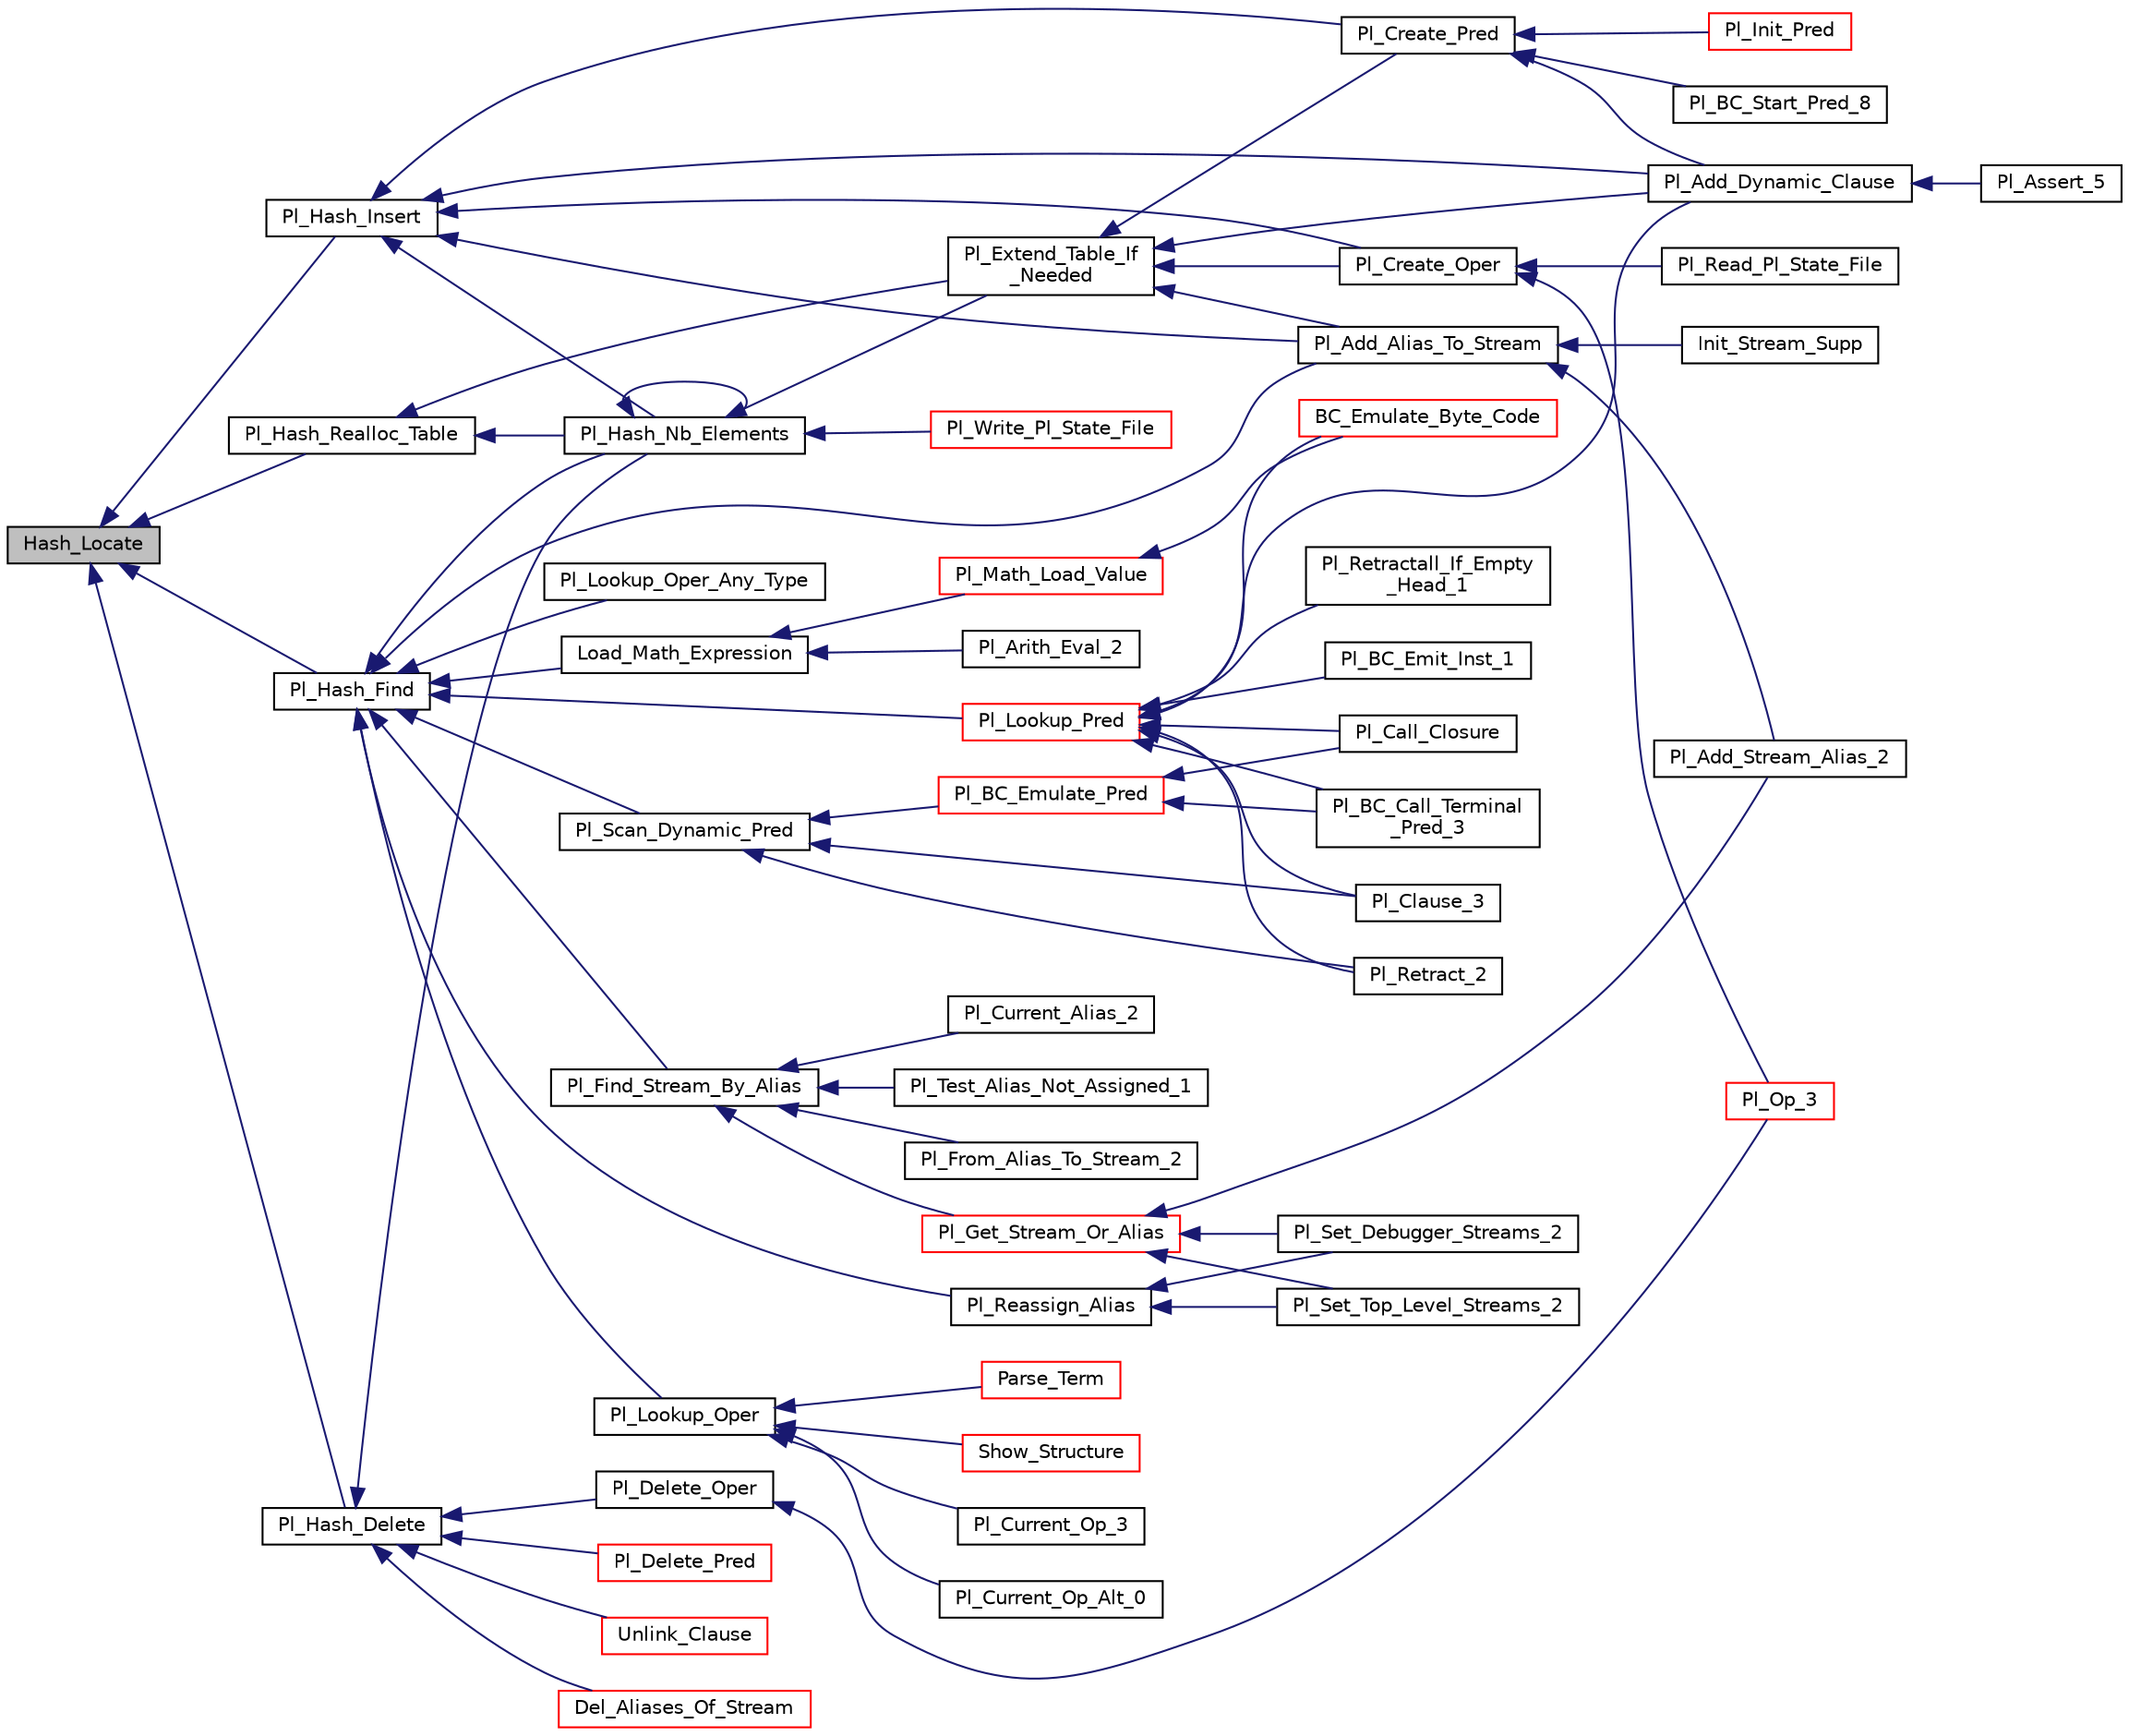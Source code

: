 digraph "Hash_Locate"
{
  edge [fontname="Helvetica",fontsize="10",labelfontname="Helvetica",labelfontsize="10"];
  node [fontname="Helvetica",fontsize="10",shape=record];
  rankdir="LR";
  Node1 [label="Hash_Locate",height=0.2,width=0.4,color="black", fillcolor="grey75", style="filled", fontcolor="black"];
  Node1 -> Node2 [dir="back",color="midnightblue",fontsize="10",style="solid",fontname="Helvetica"];
  Node2 [label="Pl_Hash_Realloc_Table",height=0.2,width=0.4,color="black", fillcolor="white", style="filled",URL="$hash_8h.html#a086befd3e5d6b35e1b44bfec753f78c9"];
  Node2 -> Node3 [dir="back",color="midnightblue",fontsize="10",style="solid",fontname="Helvetica"];
  Node3 [label="Pl_Hash_Nb_Elements",height=0.2,width=0.4,color="black", fillcolor="white", style="filled",URL="$hash_8h.html#a8c963a8a2962687a4f80a908981d3b9a"];
  Node3 -> Node4 [dir="back",color="midnightblue",fontsize="10",style="solid",fontname="Helvetica"];
  Node4 [label="Pl_Write_Pl_State_File",height=0.2,width=0.4,color="red", fillcolor="white", style="filled",URL="$flag__supp_8h.html#aae6ead01f35ccaa6a4c453aeadc1f5ef"];
  Node3 -> Node3 [dir="back",color="midnightblue",fontsize="10",style="solid",fontname="Helvetica"];
  Node3 -> Node5 [dir="back",color="midnightblue",fontsize="10",style="solid",fontname="Helvetica"];
  Node5 [label="Pl_Extend_Table_If\l_Needed",height=0.2,width=0.4,color="black", fillcolor="white", style="filled",URL="$misc_8h.html#a623a56eb127eb18ff99bc4737ebc100b"];
  Node5 -> Node6 [dir="back",color="midnightblue",fontsize="10",style="solid",fontname="Helvetica"];
  Node6 [label="Pl_Add_Dynamic_Clause",height=0.2,width=0.4,color="black", fillcolor="white", style="filled",URL="$dynam__supp_8h.html#ac515f897a0c90f972786f9d16a14ddd5"];
  Node6 -> Node7 [dir="back",color="midnightblue",fontsize="10",style="solid",fontname="Helvetica"];
  Node7 [label="Pl_Assert_5",height=0.2,width=0.4,color="black", fillcolor="white", style="filled",URL="$assert__c_8c.html#a797deea264dcd97e69d345f7f1e189aa"];
  Node5 -> Node8 [dir="back",color="midnightblue",fontsize="10",style="solid",fontname="Helvetica"];
  Node8 [label="Pl_Add_Alias_To_Stream",height=0.2,width=0.4,color="black", fillcolor="white", style="filled",URL="$stream__supp_8h.html#a68baecf1476b95a7cb8890662eb22567"];
  Node8 -> Node9 [dir="back",color="midnightblue",fontsize="10",style="solid",fontname="Helvetica"];
  Node9 [label="Pl_Add_Stream_Alias_2",height=0.2,width=0.4,color="black", fillcolor="white", style="filled",URL="$stream__c_8c.html#ace3c9e531ef6f560a00d1a4bdcb21eb9"];
  Node8 -> Node10 [dir="back",color="midnightblue",fontsize="10",style="solid",fontname="Helvetica"];
  Node10 [label="Init_Stream_Supp",height=0.2,width=0.4,color="black", fillcolor="white", style="filled",URL="$stream__supp_8c.html#a46a2de744d0ab922af4d2edc06e1ac48"];
  Node5 -> Node11 [dir="back",color="midnightblue",fontsize="10",style="solid",fontname="Helvetica"];
  Node11 [label="Pl_Create_Oper",height=0.2,width=0.4,color="black", fillcolor="white", style="filled",URL="$oper_8h.html#aaea6f69a5ed64f5abc47f0abdfe0ee10"];
  Node11 -> Node12 [dir="back",color="midnightblue",fontsize="10",style="solid",fontname="Helvetica"];
  Node12 [label="Pl_Read_Pl_State_File",height=0.2,width=0.4,color="black", fillcolor="white", style="filled",URL="$flag__supp_8h.html#a6fb80438bca5ea3a8626da474b5111bc"];
  Node11 -> Node13 [dir="back",color="midnightblue",fontsize="10",style="solid",fontname="Helvetica"];
  Node13 [label="Pl_Op_3",height=0.2,width=0.4,color="red", fillcolor="white", style="filled",URL="$src__rdr__c_8c.html#ae6dc2db598921d7de3ef556682930cfd"];
  Node5 -> Node14 [dir="back",color="midnightblue",fontsize="10",style="solid",fontname="Helvetica"];
  Node14 [label="Pl_Create_Pred",height=0.2,width=0.4,color="black", fillcolor="white", style="filled",URL="$pred_8h.html#a43f9afc5dcfc6f9c1f8205024c2be46a"];
  Node14 -> Node15 [dir="back",color="midnightblue",fontsize="10",style="solid",fontname="Helvetica"];
  Node15 [label="Pl_BC_Start_Pred_8",height=0.2,width=0.4,color="black", fillcolor="white", style="filled",URL="$bc__supp_8c.html#a78d4c74e8773ebb5cf2245f265114542"];
  Node14 -> Node6 [dir="back",color="midnightblue",fontsize="10",style="solid",fontname="Helvetica"];
  Node14 -> Node16 [dir="back",color="midnightblue",fontsize="10",style="solid",fontname="Helvetica"];
  Node16 [label="Pl_Init_Pred",height=0.2,width=0.4,color="red", fillcolor="white", style="filled",URL="$pred_8h.html#aa0fb875bb38ef710cad2276c7c843dc0"];
  Node2 -> Node5 [dir="back",color="midnightblue",fontsize="10",style="solid",fontname="Helvetica"];
  Node1 -> Node17 [dir="back",color="midnightblue",fontsize="10",style="solid",fontname="Helvetica"];
  Node17 [label="Pl_Hash_Insert",height=0.2,width=0.4,color="black", fillcolor="white", style="filled",URL="$hash_8h.html#a4bd4cb026be9bb68e99fb14a6af20962"];
  Node17 -> Node6 [dir="back",color="midnightblue",fontsize="10",style="solid",fontname="Helvetica"];
  Node17 -> Node8 [dir="back",color="midnightblue",fontsize="10",style="solid",fontname="Helvetica"];
  Node17 -> Node3 [dir="back",color="midnightblue",fontsize="10",style="solid",fontname="Helvetica"];
  Node17 -> Node11 [dir="back",color="midnightblue",fontsize="10",style="solid",fontname="Helvetica"];
  Node17 -> Node14 [dir="back",color="midnightblue",fontsize="10",style="solid",fontname="Helvetica"];
  Node1 -> Node18 [dir="back",color="midnightblue",fontsize="10",style="solid",fontname="Helvetica"];
  Node18 [label="Pl_Hash_Find",height=0.2,width=0.4,color="black", fillcolor="white", style="filled",URL="$hash_8h.html#aec674b585bde3301a8a850dd742cc243"];
  Node18 -> Node19 [dir="back",color="midnightblue",fontsize="10",style="solid",fontname="Helvetica"];
  Node19 [label="Load_Math_Expression",height=0.2,width=0.4,color="black", fillcolor="white", style="filled",URL="$arith__inl__c_8c.html#ab635e5549f50b22eb41abfda2b208901"];
  Node19 -> Node20 [dir="back",color="midnightblue",fontsize="10",style="solid",fontname="Helvetica"];
  Node20 [label="Pl_Math_Load_Value",height=0.2,width=0.4,color="red", fillcolor="white", style="filled",URL="$inl__protos_8h.html#ae20008413055c77b939974ea529d2d54"];
  Node20 -> Node21 [dir="back",color="midnightblue",fontsize="10",style="solid",fontname="Helvetica"];
  Node21 [label="BC_Emulate_Byte_Code",height=0.2,width=0.4,color="red", fillcolor="white", style="filled",URL="$bc__supp_8c.html#a76dfe05d2b8c2759f785c9a9a003b782"];
  Node19 -> Node22 [dir="back",color="midnightblue",fontsize="10",style="solid",fontname="Helvetica"];
  Node22 [label="Pl_Arith_Eval_2",height=0.2,width=0.4,color="black", fillcolor="white", style="filled",URL="$arith__inl__c_8c.html#a9898aae862e01553b754ea9c7b8cb3f4"];
  Node18 -> Node23 [dir="back",color="midnightblue",fontsize="10",style="solid",fontname="Helvetica"];
  Node23 [label="Pl_Scan_Dynamic_Pred",height=0.2,width=0.4,color="black", fillcolor="white", style="filled",URL="$dynam__supp_8h.html#ad7b836ca5b36d7839115b035aa0d1944"];
  Node23 -> Node24 [dir="back",color="midnightblue",fontsize="10",style="solid",fontname="Helvetica"];
  Node24 [label="Pl_Clause_3",height=0.2,width=0.4,color="black", fillcolor="white", style="filled",URL="$assert__c_8c.html#a8515a7d3fed2843f6596cff3dcf0b19a"];
  Node23 -> Node25 [dir="back",color="midnightblue",fontsize="10",style="solid",fontname="Helvetica"];
  Node25 [label="Pl_Retract_2",height=0.2,width=0.4,color="black", fillcolor="white", style="filled",URL="$assert__c_8c.html#a3bb1c6a0ff26397bf50be7d9c49d64a6"];
  Node23 -> Node26 [dir="back",color="midnightblue",fontsize="10",style="solid",fontname="Helvetica"];
  Node26 [label="Pl_BC_Emulate_Pred",height=0.2,width=0.4,color="red", fillcolor="white", style="filled",URL="$bc__supp_8h.html#a8a045e53639fe083b9e018f119e754e4"];
  Node26 -> Node27 [dir="back",color="midnightblue",fontsize="10",style="solid",fontname="Helvetica"];
  Node27 [label="Pl_BC_Call_Terminal\l_Pred_3",height=0.2,width=0.4,color="black", fillcolor="white", style="filled",URL="$bc__supp_8c.html#a972dcf547f043fb0988173c77a2f521f"];
  Node26 -> Node28 [dir="back",color="midnightblue",fontsize="10",style="solid",fontname="Helvetica"];
  Node28 [label="Pl_Call_Closure",height=0.2,width=0.4,color="black", fillcolor="white", style="filled",URL="$call__args__c_8c.html#af6fb473d73263063c7c2361e4c6a8981"];
  Node18 -> Node29 [dir="back",color="midnightblue",fontsize="10",style="solid",fontname="Helvetica"];
  Node29 [label="Pl_Find_Stream_By_Alias",height=0.2,width=0.4,color="black", fillcolor="white", style="filled",URL="$stream__supp_8h.html#a3373c0be2228d65eab1110cfa6224b79"];
  Node29 -> Node30 [dir="back",color="midnightblue",fontsize="10",style="solid",fontname="Helvetica"];
  Node30 [label="Pl_Test_Alias_Not_Assigned_1",height=0.2,width=0.4,color="black", fillcolor="white", style="filled",URL="$stream__c_8c.html#a07a4b2f8aa5e4ab6c8cdbb2cb9553a03"];
  Node29 -> Node31 [dir="back",color="midnightblue",fontsize="10",style="solid",fontname="Helvetica"];
  Node31 [label="Pl_From_Alias_To_Stream_2",height=0.2,width=0.4,color="black", fillcolor="white", style="filled",URL="$stream__c_8c.html#a8c6a4bdd7b32b8c0f846490197596aa5"];
  Node29 -> Node32 [dir="back",color="midnightblue",fontsize="10",style="solid",fontname="Helvetica"];
  Node32 [label="Pl_Current_Alias_2",height=0.2,width=0.4,color="black", fillcolor="white", style="filled",URL="$stream__c_8c.html#a1ed531369714c0718703dfe2f168b2ed"];
  Node29 -> Node33 [dir="back",color="midnightblue",fontsize="10",style="solid",fontname="Helvetica"];
  Node33 [label="Pl_Get_Stream_Or_Alias",height=0.2,width=0.4,color="red", fillcolor="white", style="filled",URL="$stream__supp_8h.html#a847c5ff48d36f5b6f43989ca4d3eed87"];
  Node33 -> Node34 [dir="back",color="midnightblue",fontsize="10",style="solid",fontname="Helvetica"];
  Node34 [label="Pl_Set_Top_Level_Streams_2",height=0.2,width=0.4,color="black", fillcolor="white", style="filled",URL="$stream__c_8c.html#af47cd068e76f4b350063d90d6d11eebe"];
  Node33 -> Node35 [dir="back",color="midnightblue",fontsize="10",style="solid",fontname="Helvetica"];
  Node35 [label="Pl_Set_Debugger_Streams_2",height=0.2,width=0.4,color="black", fillcolor="white", style="filled",URL="$stream__c_8c.html#aec4fdccf1721ad40d97b76c5b5615084"];
  Node33 -> Node9 [dir="back",color="midnightblue",fontsize="10",style="solid",fontname="Helvetica"];
  Node18 -> Node8 [dir="back",color="midnightblue",fontsize="10",style="solid",fontname="Helvetica"];
  Node18 -> Node36 [dir="back",color="midnightblue",fontsize="10",style="solid",fontname="Helvetica"];
  Node36 [label="Pl_Reassign_Alias",height=0.2,width=0.4,color="black", fillcolor="white", style="filled",URL="$stream__supp_8h.html#afb4326d184c74d68f8579d033393214d"];
  Node36 -> Node34 [dir="back",color="midnightblue",fontsize="10",style="solid",fontname="Helvetica"];
  Node36 -> Node35 [dir="back",color="midnightblue",fontsize="10",style="solid",fontname="Helvetica"];
  Node18 -> Node3 [dir="back",color="midnightblue",fontsize="10",style="solid",fontname="Helvetica"];
  Node18 -> Node37 [dir="back",color="midnightblue",fontsize="10",style="solid",fontname="Helvetica"];
  Node37 [label="Pl_Lookup_Oper",height=0.2,width=0.4,color="black", fillcolor="white", style="filled",URL="$oper_8h.html#ad19a4b74ee5976a08c08ca792bef46b5"];
  Node37 -> Node38 [dir="back",color="midnightblue",fontsize="10",style="solid",fontname="Helvetica"];
  Node38 [label="Pl_Current_Op_3",height=0.2,width=0.4,color="black", fillcolor="white", style="filled",URL="$oper__c_8c.html#a099914cf4fc257810bb36b374d702e80"];
  Node37 -> Node39 [dir="back",color="midnightblue",fontsize="10",style="solid",fontname="Helvetica"];
  Node39 [label="Pl_Current_Op_Alt_0",height=0.2,width=0.4,color="black", fillcolor="white", style="filled",URL="$oper__c_8c.html#afdfda6f5d74b65babe5aedbc19308e9f"];
  Node37 -> Node40 [dir="back",color="midnightblue",fontsize="10",style="solid",fontname="Helvetica"];
  Node40 [label="Parse_Term",height=0.2,width=0.4,color="red", fillcolor="white", style="filled",URL="$parse__supp_8c.html#ae03e3588605a54ec801f9f52c3983921"];
  Node37 -> Node41 [dir="back",color="midnightblue",fontsize="10",style="solid",fontname="Helvetica"];
  Node41 [label="Show_Structure",height=0.2,width=0.4,color="red", fillcolor="white", style="filled",URL="$write__supp_8c.html#a46188cb675250e1319c815a92d98d574"];
  Node18 -> Node42 [dir="back",color="midnightblue",fontsize="10",style="solid",fontname="Helvetica"];
  Node42 [label="Pl_Lookup_Oper_Any_Type",height=0.2,width=0.4,color="black", fillcolor="white", style="filled",URL="$oper_8h.html#ad503060caf014cbe9c09fbc5a704f22f"];
  Node18 -> Node43 [dir="back",color="midnightblue",fontsize="10",style="solid",fontname="Helvetica"];
  Node43 [label="Pl_Lookup_Pred",height=0.2,width=0.4,color="red", fillcolor="white", style="filled",URL="$pred_8h.html#aa8ebf08b93ec7e4bde2c544c70ba4c39"];
  Node43 -> Node24 [dir="back",color="midnightblue",fontsize="10",style="solid",fontname="Helvetica"];
  Node43 -> Node25 [dir="back",color="midnightblue",fontsize="10",style="solid",fontname="Helvetica"];
  Node43 -> Node44 [dir="back",color="midnightblue",fontsize="10",style="solid",fontname="Helvetica"];
  Node44 [label="Pl_Retractall_If_Empty\l_Head_1",height=0.2,width=0.4,color="black", fillcolor="white", style="filled",URL="$assert__c_8c.html#a48b4c6ae87da818c4dee0d898d19dc84"];
  Node43 -> Node45 [dir="back",color="midnightblue",fontsize="10",style="solid",fontname="Helvetica"];
  Node45 [label="Pl_BC_Emit_Inst_1",height=0.2,width=0.4,color="black", fillcolor="white", style="filled",URL="$bc__supp_8h.html#adb2ac836e3f608a711c54c2d353c6b04"];
  Node43 -> Node27 [dir="back",color="midnightblue",fontsize="10",style="solid",fontname="Helvetica"];
  Node43 -> Node21 [dir="back",color="midnightblue",fontsize="10",style="solid",fontname="Helvetica"];
  Node43 -> Node28 [dir="back",color="midnightblue",fontsize="10",style="solid",fontname="Helvetica"];
  Node43 -> Node6 [dir="back",color="midnightblue",fontsize="10",style="solid",fontname="Helvetica"];
  Node1 -> Node46 [dir="back",color="midnightblue",fontsize="10",style="solid",fontname="Helvetica"];
  Node46 [label="Pl_Hash_Delete",height=0.2,width=0.4,color="black", fillcolor="white", style="filled",URL="$hash_8h.html#aba073a491f0937450a3681a01f6d07a7"];
  Node46 -> Node47 [dir="back",color="midnightblue",fontsize="10",style="solid",fontname="Helvetica"];
  Node47 [label="Unlink_Clause",height=0.2,width=0.4,color="red", fillcolor="white", style="filled",URL="$dynam__supp_8c.html#ad7f5f2af85fc33d7a9f23cdb1f47c936"];
  Node46 -> Node48 [dir="back",color="midnightblue",fontsize="10",style="solid",fontname="Helvetica"];
  Node48 [label="Del_Aliases_Of_Stream",height=0.2,width=0.4,color="red", fillcolor="white", style="filled",URL="$stream__supp_8c.html#a9e4588a205d05662c8a95435631bbabc"];
  Node46 -> Node3 [dir="back",color="midnightblue",fontsize="10",style="solid",fontname="Helvetica"];
  Node46 -> Node49 [dir="back",color="midnightblue",fontsize="10",style="solid",fontname="Helvetica"];
  Node49 [label="Pl_Delete_Oper",height=0.2,width=0.4,color="black", fillcolor="white", style="filled",URL="$oper_8h.html#a37a1b0e4c33bb8b42f00ba0cf4f89b14"];
  Node49 -> Node13 [dir="back",color="midnightblue",fontsize="10",style="solid",fontname="Helvetica"];
  Node46 -> Node50 [dir="back",color="midnightblue",fontsize="10",style="solid",fontname="Helvetica"];
  Node50 [label="Pl_Delete_Pred",height=0.2,width=0.4,color="red", fillcolor="white", style="filled",URL="$pred_8h.html#af871791264131d07932474af4ddbdbb3"];
}

